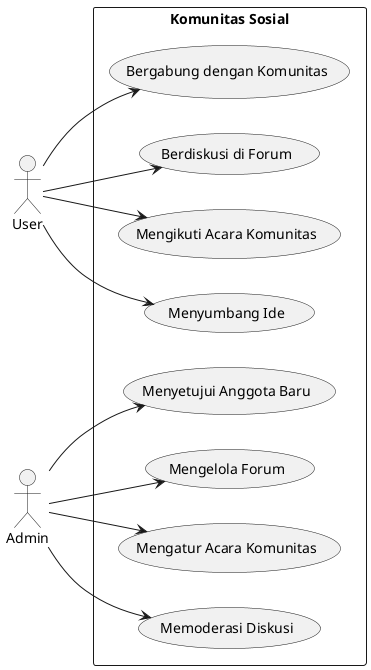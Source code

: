 @startuml
left to right direction
actor User
actor Admin

rectangle "Komunitas Sosial" {
  User --> (Bergabung dengan Komunitas)
  User --> (Berdiskusi di Forum)
  User --> (Mengikuti Acara Komunitas)
  User --> (Menyumbang Ide)
  
  Admin --> (Menyetujui Anggota Baru)
  Admin --> (Mengelola Forum)
  Admin --> (Mengatur Acara Komunitas)
  Admin --> (Memoderasi Diskusi)
}

@enduml
